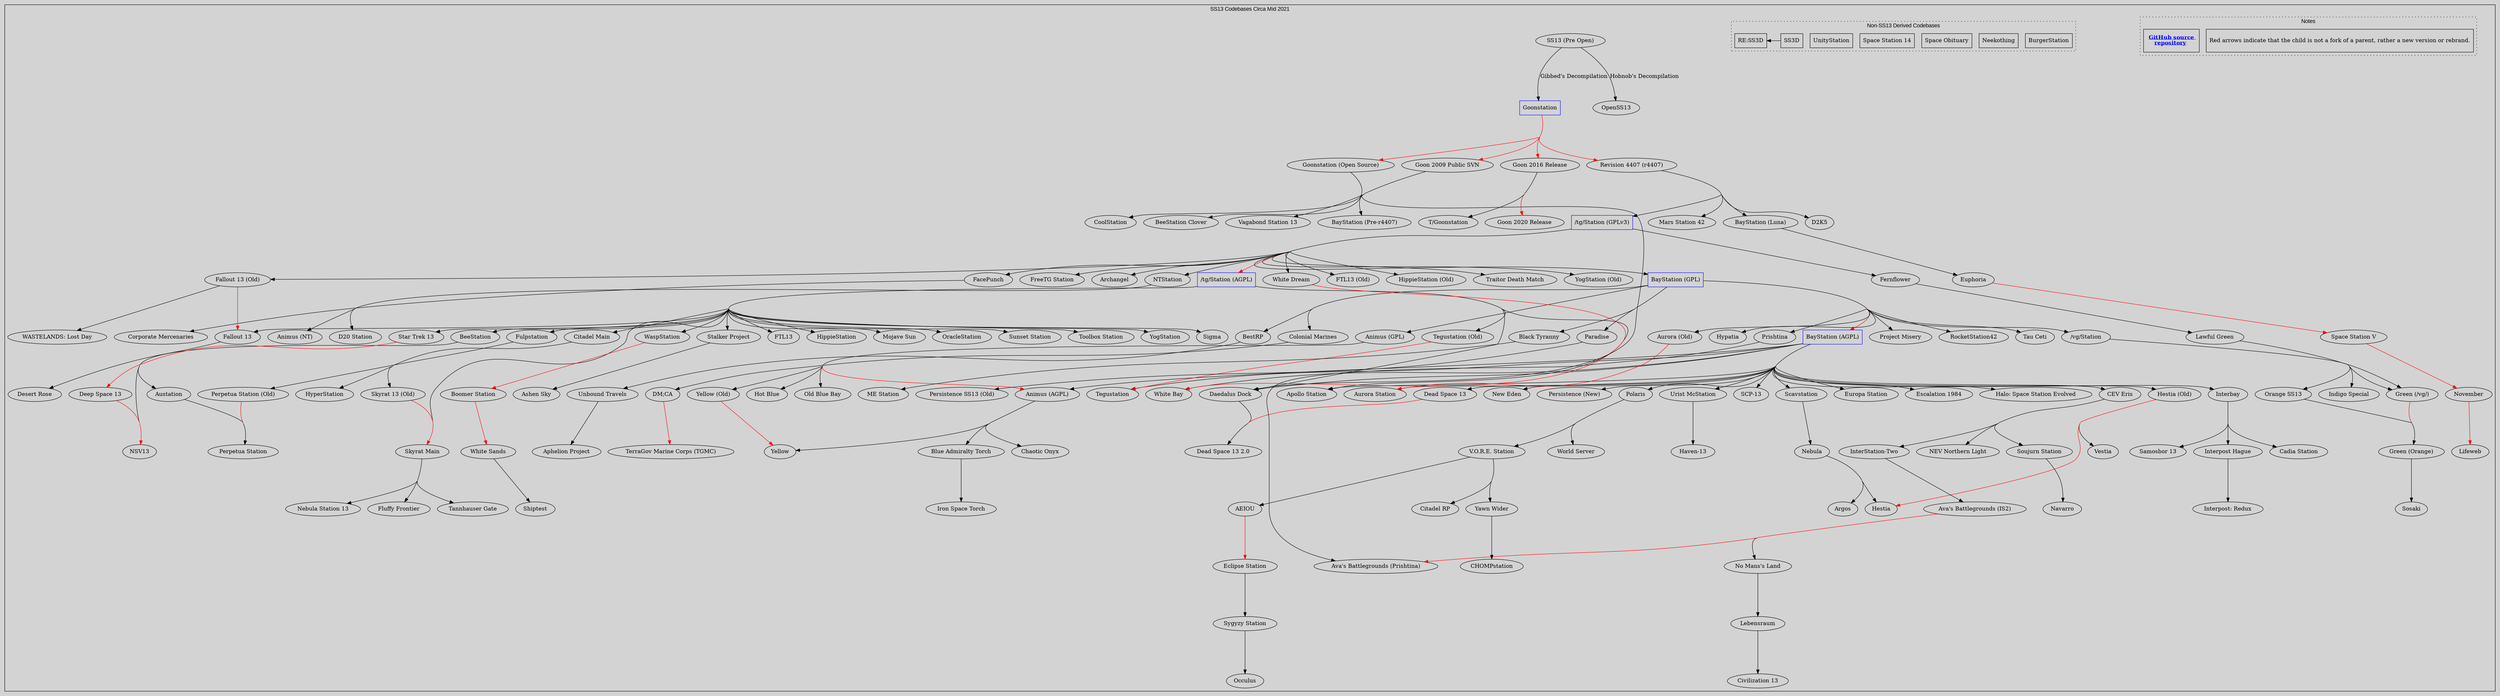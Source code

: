 digraph G {
	// Attributes
	color    = "black"
	fontname = "Arial"
	fontsize = 14
	ratio    = "auto"
	rankdir  = "TB"
	bgcolor  = lightgray
	ranksep  = 1.5
	concentrate = true

	subgraph cluster_map
	{
		subgraph cluster_note
		{
			// Attributes
			label    = "Notes"
			style    = "dotted"
			rankdir  = "LR"
			compound = false
			rank     = same

			node [
				shape    = rectangle,
				fontsize = 14,
				minlen = 1
			]
			edge [
				constraint = false
			]

			// Notes
			note1 [
				label  = "Red arrows indicate that the child is not a fork of a parent, rather a new version or rebrand.\l",
				width  = 4.5,
				height = .8
			]
			note2 [
				label  = < <b><u><font color="blue">GitHub source <br align="center"/>repository</font></u></b> >,
				URL    = "https://github.com/spacestation13/SS13-Codebases",
				width  = 1.5,
				height = .8
			]
		}

		subgraph cluster_not_ss13
		{
			// Attributes
			label    = "Non-SS13 Derived Codebases"
			style    = "dotted"

			node [
				shape    = rectangle,
				minlen   = 1
			]
			edge [
				constraint = false
			]

			// Non-SS13 Codebases
			"BurgerStation"
			"Neekothing"
			"Space Obituary"
			"Space Station 14"
			"UnityStation"
			"SS3D"
			"SS3D" -> "RE:SS3D"

		}

		// Attributes
		label    = "SS13 Codebases Circa Mid 2021"
		labelloc = "top"

		// Root codebases
		"Goonstation" [shape = rectangle, color = blue]
		"/tg/Station (GPLv3)" [shape = rectangle, color = blue]
		"/tg/Station (AGPL)" [shape = rectangle, color = blue]
		"BayStation (GPL)" [shape = rectangle, color = blue]
		"BayStation (AGPL)" [shape = rectangle, color = blue]

		// Edges
		"/tg/Station (AGPL)"            -> "Sigma"
		"/tg/Station (AGPL)"            -> "Stalker Project"
		"/tg/Station (AGPL)"            -> "Apollo Station"
		"/tg/Station (AGPL)"            -> "BeeStation"
		"/tg/Station (AGPL)"            -> "Citadel Main"
		"/tg/Station (AGPL)"            -> "Daedalus Dock"
		"/tg/Station (AGPL)"            -> "Fallout 13"
		"/tg/Station (AGPL)"            -> "FTL13"
		"/tg/Station (AGPL)"            -> "HippieStation"
		"/tg/Station (AGPL)"            -> "Mojave Sun"
		"/tg/Station (AGPL)"            -> "OracleStation"
		"/tg/Station (AGPL)"            -> "Star Trek 13"
		"/tg/Station (AGPL)"            -> "Sunset Station"
		"/tg/Station (AGPL)"            -> "Toolbox Station"
		"/tg/Station (AGPL)"            -> "Tegustation (Old)"
		"/tg/Station (AGPL)"            -> "WaspStation"
		"/tg/Station (AGPL)"            -> "YogStation"
		"/tg/Station (AGPL)"            -> "Fulpstation"
		"/tg/Station (GPLv3)"           -> "FreeTG Station"
		"/tg/Station (GPLv3)"           -> "/tg/Station (AGPL)" [color = red]
		"/tg/Station (GPLv3)"           -> "Archangel"
		"/tg/Station (GPLv3)"           -> "BayStation (GPL)"
		"/tg/Station (GPLv3)"           -> "FacePunch"
		"/tg/Station (GPLv3)"           -> "Fernflower"
		"/tg/Station (GPLv3)"           -> "Fallout 13 (Old)"
		"/tg/Station (GPLv3)"           -> "FTL13 (Old)"
		"/tg/Station (GPLv3)"           -> "HippieStation (Old)"
		"/tg/Station (GPLv3)"           -> "NTStation"
		"/tg/Station (GPLv3)"           -> "Traitor Death Match"
		"/tg/Station (GPLv3)"           -> "YogStation (Old)"
		"/tg/Station (GPLv3)"           -> "White Dream"
		"/vg/Station"                   -> "Green (/vg/)"
		"/vg/Station"                   -> "Orange SS13"
		"/vg/Station"                   -> "Indigo Special"
		"AEIOU"                         -> "Eclipse Station" [color = red]
		"Animus (AGPL)"                 -> "Blue Admiralty Torch"
		"Animus (AGPL)"                 -> "Chaotic Onyx"
		"Animus (AGPL)"                 -> "Yellow"
		"Animus (GPL)"                  -> "Animus (AGPL)" [color = red]
		"Animus (GPL)"                  -> "Hot Blue"
		"Animus (GPL)"                  -> "Old Blue Bay"
		"Animus (GPL)"                  -> "Yellow (Old)"
		"Aurora (Old)"                  -> "Aurora Station" [color = red]
		"Austation"                     -> "Perpetua Station"
		"Ava's Battlegrounds (IS2)"     -> "No Mans's Land"
		"Ava's Battlegrounds (IS2)"     -> "Ava's Battlegrounds (Prishtina)" [color = red]
		"BayStation (AGPL)"             -> "Aurora Station"
		"BayStation (AGPL)"             -> "Apollo Station"
		"BayStation (AGPL)"             -> "Animus (AGPL)"
		"BayStation (AGPL)"             -> "CEV Eris"
		"BayStation (AGPL)"             -> "Daedalus Dock"
		"BayStation (AGPL)"             -> "Dead Space 13"
		"BayStation (AGPL)"             -> "Europa Station"
		"BayStation (AGPL)"             -> "Escalation 1984"
		"BayStation (AGPL)"             -> "Halo: Space Station Evolved"
		"BayStation (AGPL)"             -> "Hestia (Old)"
		"BayStation (AGPL)"             -> "Interbay"
		"BayStation (AGPL)"             -> "New Eden"
		"BayStation (AGPL)"             -> "Persistence (New)"
		"BayStation (AGPL)"             -> "Polaris"
		"BayStation (AGPL)"             -> "Scavstation"
		"BayStation (AGPL)"             -> "SCP-13"
		"BayStation (AGPL)"             -> "Tegustation"
		"BayStation (AGPL)"             -> "Urist McStation"
		"BayStation (AGPL)"             -> "White Bay"
		"BayStation (GPL)"              -> "/vg/Station"
		"BayStation (GPL)"              -> "Animus (GPL)"
		"BayStation (GPL)"              -> "Aurora (Old)"
		"BayStation (GPL)"              -> "BayStation (AGPL)" [color = red]
		"BayStation (GPL)"              -> "Black Tyranny"
		"BayStation (GPL)"              -> "BestRP"
		"BayStation (GPL)"              -> "Colonial Marines"
		"BayStation (GPL)"              -> "Hypatia"
		"BayStation (GPL)"              -> "Paradise"
		"BayStation (GPL)"              -> "Prishtina"
		"BayStation (GPL)"              -> "Project Misery"
		"BayStation (GPL)"              -> "RocketStation42"
		"BayStation (GPL)"              -> "Tau Ceti"
		"BayStation (Luna)"             -> "Euphoria"
		"BeeStation"                    -> "Austation"
		"BeeStation"                    -> "NSV13"
		"BestRP"                        -> "Unbound Travels"
		"Blue Admiralty Torch"          -> "Iron Space Torch"
		"Black Tyranny"                 -> "ME Station"
		"Boomer Station"                -> "White Sands" [color = red]
		"CEV Eris"                      -> "NEV Northern Light"
		"CEV Eris"                      -> "InterStation-Two"
		"CEV Eris"                      -> "Soujurn Station"
		"Citadel Main"                  -> "HyperStation"
		"Citadel Main"                  -> "Skyrat 13 (Old)"
		"Skyrat 13 (Old)"				-> "Skyrat Main" [color = red]
		"/tg/Station (AGPL)"			-> "Skyrat Main"
		"Skyrat Main"					-> "Tannhauser Gate"
		"Skyrat Main"					-> "Nebula Station 13"
		"Skyrat Main"					-> "Fluffy Frontier"
		"Colonial Marines"              -> "DM;CA"
		"Daedalus Dock"                 -> "Dead Space 13 2.0"
		"Dead Space 13"                 -> "Dead Space 13 2.0" [color = red]
		"Deep Space 13"                 -> "NSV13" [color = red]
		"DM;CA"                         -> "TerraGov Marine Corps (TGMC)" [color = red]
		"Euphoria"                      -> "Space Station V" [color = red]
		"Eclipse Station"               -> "Sygyzy Station"
		"FacePunch"                     -> "Corporate Mercenaries"
		"Fernflower"                    -> "Lawful Green"
		"Fallout 13"                    -> "Desert Rose"
		"Fallout 13 (Old)"              -> "Fallout 13" [color = red]
		"Fallout 13 (Old)"              -> "WASTELANDS: Lost Day"
		"Fulpstation"                   -> "Perpetua Station (Old)"
		"Goonstation (Open Source)"     -> "BeeStation Clover"
		"Goonstation (Open Source)"     -> "CoolStation"
		"Goonstation (Open Source)"     -> "Daedalus Dock"
		"Goonstation"                   -> "Goon 2009 Public SVN" [color = red]
		"Goonstation"                   -> "Goon 2016 Release" [color = red]
		"Goonstation"                   -> "Goonstation (Open Source)" [color = red]
		"Goonstation"                   -> "Revision 4407 (r4407)" [color = red]
		"Goon 2009 Public SVN"          -> "BayStation (Pre-r4407)"
		"Goon 2009 Public SVN"          -> "Vagabond Station 13"
		"Goon 2016 Release"             -> "Goon 2020 Release" [color = red]
		"Goon 2016 Release"             -> "T/Goonstation"
		"Green (/vg/)"                  -> "Green (Orange)" [color = red]
		"Green (Orange)"                -> "Sosaki"
		"Hestia (Old)"                  -> "Vestia"
		"Hestia (Old)"                  -> "Hestia" [color = red]
		"Interbay"                      -> "Cadia Station"
		"Interbay"                      -> "Samosbor 13"
		"Interbay"                      -> "Interpost Hague"
		"Interpost Hague"               -> "Interpost: Redux"
		"InterStation-Two"              -> "Ava's Battlegrounds (IS2)"
		"Lawful Green"                  -> "Green (/vg/)"
		"Lebensraum"                    -> "Civilization 13"
		"Nebula"                        -> "Argos"
		"Nebula"                        -> "Hestia"
		"No Mans's Land"                -> "Lebensraum"
		"November"                      -> "Lifeweb" [color = red]
		"NTStation"                     -> "D20 Station"
		"NTStation"                     -> "Animus (NT)"
		"Sygyzy Station"                -> "Occulus"
		"Orange SS13"                   -> "Green (Orange)"
		"Paradise"                      -> "Persistence SS13 (Old)"
		"Perpetua Station (Old)"        -> "Perpetua Station" [color = red]
		"Polaris"                       -> "V.O.R.E. Station"
		"Polaris"                       -> "World Server"
		"Prishtina"                     -> "Ava's Battlegrounds (Prishtina)"
		"Revision 4407 (r4407)"         -> "/tg/Station (GPLv3)"
		"Revision 4407 (r4407)"         -> "BayStation (Luna)"
		"Revision 4407 (r4407)"         -> "D2K5"
		"Revision 4407 (r4407)"         -> "Mars Station 42"
		"Scavstation"                   -> "Nebula"
		"Soujurn Station"               -> "Navarro"
		"Space Station V"               -> "November" [color = red]
		"SS13 (Pre Open)"               -> "Goonstation" [label = "Gibbed's Decompilation"]
		"SS13 (Pre Open)"               -> "OpenSS13" [label = "Hobnob's Decompilation"]
		"Stalker Project"               -> "Ashen Sky"
		"Star Trek 13"                  -> "Deep Space 13" [color = red]
		"Tegustation (Old)"             -> "Tegustation" [color = red]
		"Unbound Travels"               -> "Aphelion Project"
		"Urist McStation"               -> "Haven-13"
		"V.O.R.E. Station"              -> "AEIOU"
		"V.O.R.E. Station"              -> "Citadel RP"
		"V.O.R.E. Station"              -> "Yawn Wider"
		"WaspStation"                   -> "Boomer Station" [color = red]
		"White Dream"                   -> "White Bay" [color = red]
		"White Sands"                   -> "Shiptest"
		"Yawn Wider"                    -> "CHOMPstation"
		"Yellow (Old)"                  -> "Yellow" [color = red]
	}
}

